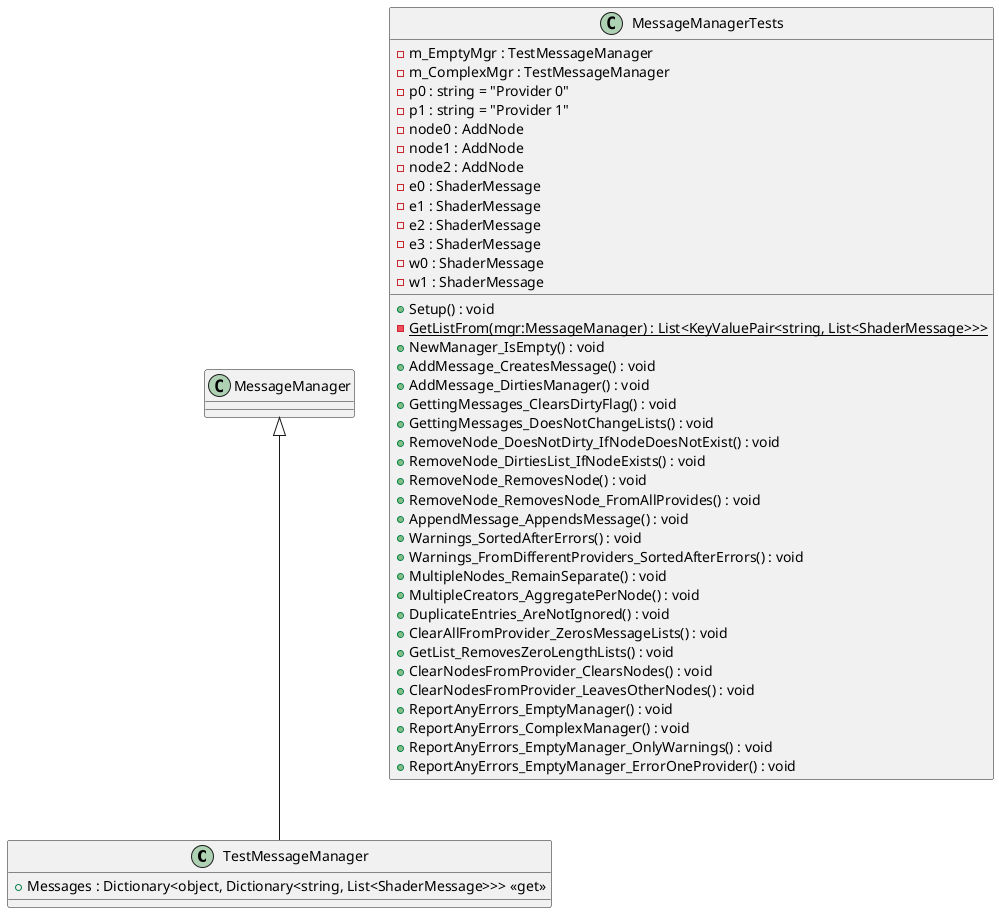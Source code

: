 @startuml
class TestMessageManager {
    + Messages : Dictionary<object, Dictionary<string, List<ShaderMessage>>> <<get>>
}
class MessageManagerTests {
    - m_EmptyMgr : TestMessageManager
    - m_ComplexMgr : TestMessageManager
    - p0 : string = "Provider 0"
    - p1 : string = "Provider 1"
    - node0 : AddNode
    - node1 : AddNode
    - node2 : AddNode
    - e0 : ShaderMessage
    - e1 : ShaderMessage
    - e2 : ShaderMessage
    - e3 : ShaderMessage
    - w0 : ShaderMessage
    - w1 : ShaderMessage
    + Setup() : void
    {static} - GetListFrom(mgr:MessageManager) : List<KeyValuePair<string, List<ShaderMessage>>>
    + NewManager_IsEmpty() : void
    + AddMessage_CreatesMessage() : void
    + AddMessage_DirtiesManager() : void
    + GettingMessages_ClearsDirtyFlag() : void
    + GettingMessages_DoesNotChangeLists() : void
    + RemoveNode_DoesNotDirty_IfNodeDoesNotExist() : void
    + RemoveNode_DirtiesList_IfNodeExists() : void
    + RemoveNode_RemovesNode() : void
    + RemoveNode_RemovesNode_FromAllProvides() : void
    + AppendMessage_AppendsMessage() : void
    + Warnings_SortedAfterErrors() : void
    + Warnings_FromDifferentProviders_SortedAfterErrors() : void
    + MultipleNodes_RemainSeparate() : void
    + MultipleCreators_AggregatePerNode() : void
    + DuplicateEntries_AreNotIgnored() : void
    + ClearAllFromProvider_ZerosMessageLists() : void
    + GetList_RemovesZeroLengthLists() : void
    + ClearNodesFromProvider_ClearsNodes() : void
    + ClearNodesFromProvider_LeavesOtherNodes() : void
    + ReportAnyErrors_EmptyManager() : void
    + ReportAnyErrors_ComplexManager() : void
    + ReportAnyErrors_EmptyManager_OnlyWarnings() : void
    + ReportAnyErrors_EmptyManager_ErrorOneProvider() : void
}
MessageManager <|-- TestMessageManager
@enduml
